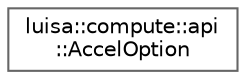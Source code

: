 digraph "类继承关系图"
{
 // LATEX_PDF_SIZE
  bgcolor="transparent";
  edge [fontname=Helvetica,fontsize=10,labelfontname=Helvetica,labelfontsize=10];
  node [fontname=Helvetica,fontsize=10,shape=box,height=0.2,width=0.4];
  rankdir="LR";
  Node0 [id="Node000000",label="luisa::compute::api\l::AccelOption",height=0.2,width=0.4,color="grey40", fillcolor="white", style="filled",URL="$structluisa_1_1compute_1_1api_1_1_accel_option.html",tooltip=" "];
}
